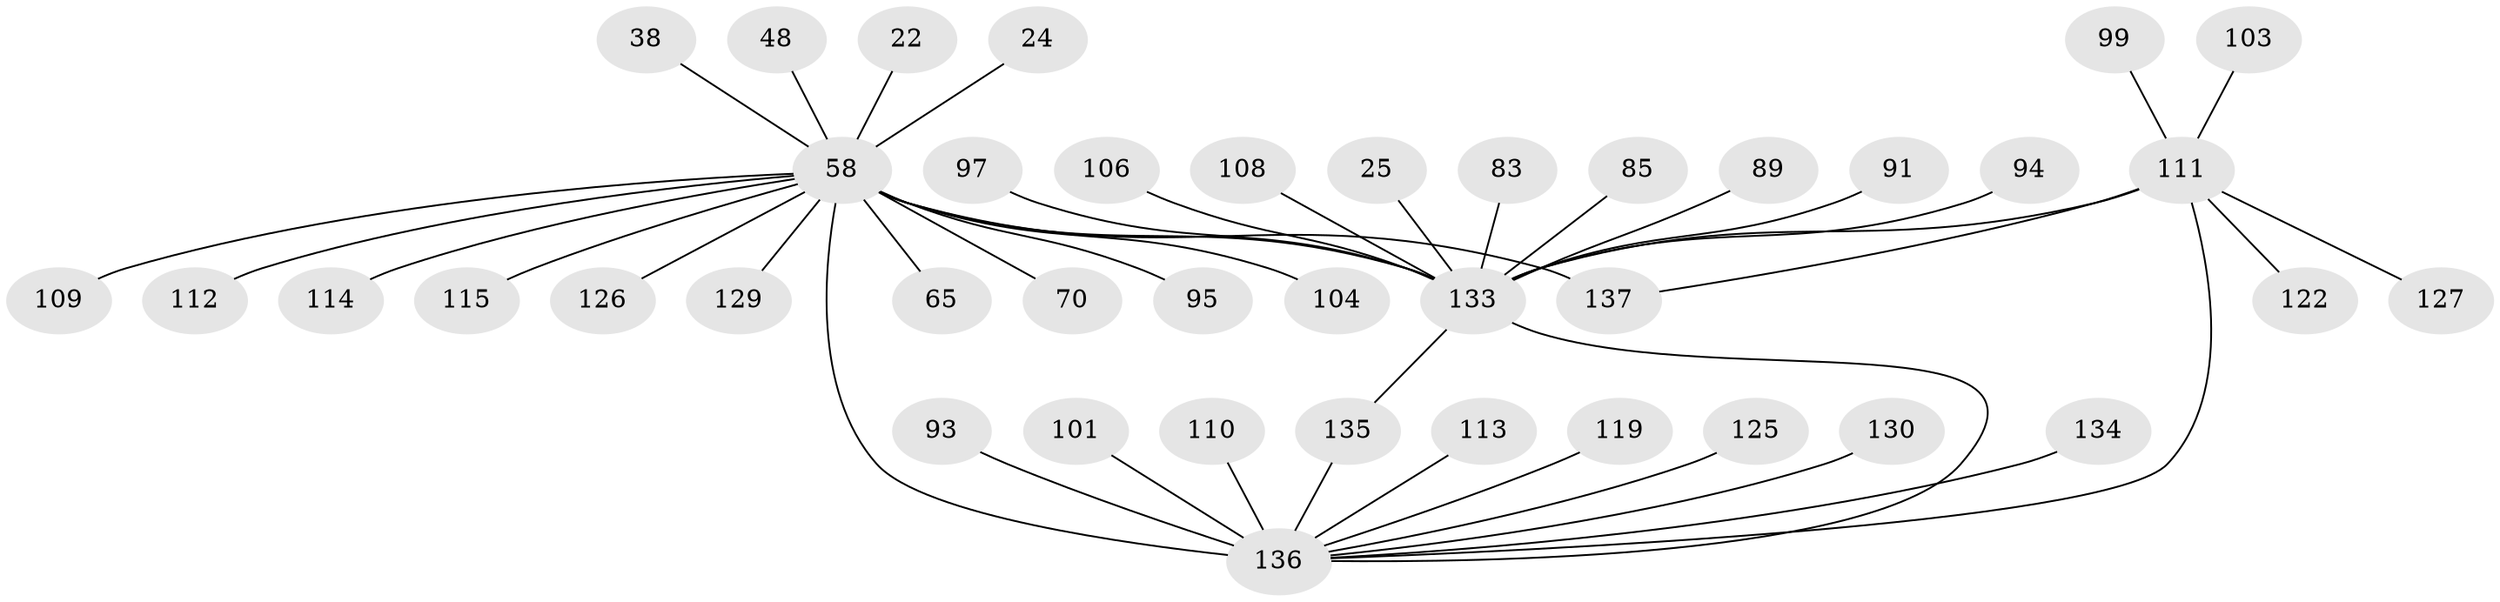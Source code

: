 // original degree distribution, {21: 0.0072992700729927005, 2: 0.1897810218978102, 4: 0.06569343065693431, 24: 0.0072992700729927005, 8: 0.014598540145985401, 3: 0.058394160583941604, 5: 0.021897810218978103, 10: 0.0072992700729927005, 6: 0.029197080291970802, 1: 0.5766423357664233, 7: 0.021897810218978103}
// Generated by graph-tools (version 1.1) at 2025/51/03/04/25 21:51:18]
// undirected, 41 vertices, 44 edges
graph export_dot {
graph [start="1"]
  node [color=gray90,style=filled];
  22;
  24;
  25;
  38;
  48;
  58 [super="+16+5"];
  65;
  70;
  83;
  85;
  89;
  91 [super="+41"];
  93;
  94;
  95;
  97;
  99;
  101;
  103;
  104;
  106;
  108;
  109;
  110;
  111 [super="+102+1+29+33+36+53+56+69+78+98"];
  112;
  113;
  114;
  115;
  119 [super="+116"];
  122 [super="+4+14+28+117"];
  125;
  126;
  127 [super="+92"];
  129;
  130;
  133 [super="+3+96+100+27+55"];
  134;
  135 [super="+120+132"];
  136 [super="+30+31+131+40+17+34+54+64+73+82+79"];
  137 [super="+86+121+123"];
  22 -- 58;
  24 -- 58;
  25 -- 133;
  38 -- 58;
  48 -- 58;
  58 -- 129;
  58 -- 133 [weight=6];
  58 -- 136 [weight=7];
  58 -- 109;
  58 -- 65;
  58 -- 70;
  58 -- 95;
  58 -- 104;
  58 -- 112;
  58 -- 114;
  58 -- 115;
  58 -- 126;
  58 -- 137 [weight=3];
  83 -- 133;
  85 -- 133;
  89 -- 133;
  91 -- 133;
  93 -- 136;
  94 -- 133;
  97 -- 133;
  99 -- 111;
  101 -- 136;
  103 -- 111;
  106 -- 133;
  108 -- 133;
  110 -- 136;
  111 -- 136 [weight=3];
  111 -- 133 [weight=4];
  111 -- 122;
  111 -- 127;
  111 -- 137;
  113 -- 136;
  119 -- 136;
  125 -- 136;
  130 -- 136;
  133 -- 135 [weight=2];
  133 -- 136;
  134 -- 136;
  135 -- 136;
}
